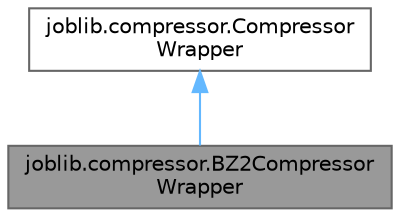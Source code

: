 digraph "joblib.compressor.BZ2CompressorWrapper"
{
 // LATEX_PDF_SIZE
  bgcolor="transparent";
  edge [fontname=Helvetica,fontsize=10,labelfontname=Helvetica,labelfontsize=10];
  node [fontname=Helvetica,fontsize=10,shape=box,height=0.2,width=0.4];
  Node1 [id="Node000001",label="joblib.compressor.BZ2Compressor\lWrapper",height=0.2,width=0.4,color="gray40", fillcolor="grey60", style="filled", fontcolor="black",tooltip=" "];
  Node2 -> Node1 [id="edge2_Node000001_Node000002",dir="back",color="steelblue1",style="solid",tooltip=" "];
  Node2 [id="Node000002",label="joblib.compressor.Compressor\lWrapper",height=0.2,width=0.4,color="gray40", fillcolor="white", style="filled",URL="$dc/d62/classjoblib_1_1compressor_1_1CompressorWrapper.html",tooltip=" "];
}
